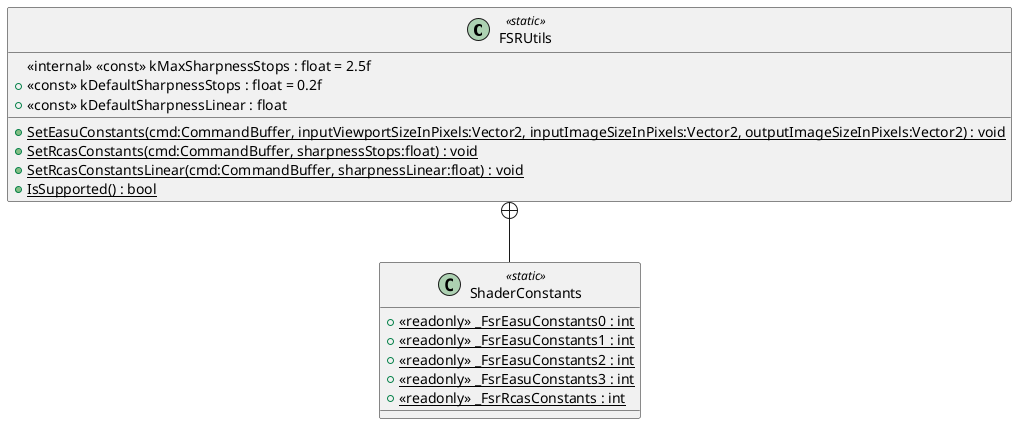 @startuml
class FSRUtils <<static>> {
    + {static} SetEasuConstants(cmd:CommandBuffer, inputViewportSizeInPixels:Vector2, inputImageSizeInPixels:Vector2, outputImageSizeInPixels:Vector2) : void
    <<internal>> <<const>> kMaxSharpnessStops : float = 2.5f
    + <<const>> kDefaultSharpnessStops : float = 0.2f
    + <<const>> kDefaultSharpnessLinear : float
    + {static} SetRcasConstants(cmd:CommandBuffer, sharpnessStops:float) : void
    + {static} SetRcasConstantsLinear(cmd:CommandBuffer, sharpnessLinear:float) : void
    + {static} IsSupported() : bool
}
class ShaderConstants <<static>> {
    + {static} <<readonly>> _FsrEasuConstants0 : int
    + {static} <<readonly>> _FsrEasuConstants1 : int
    + {static} <<readonly>> _FsrEasuConstants2 : int
    + {static} <<readonly>> _FsrEasuConstants3 : int
    + {static} <<readonly>> _FsrRcasConstants : int
}
FSRUtils +-- ShaderConstants
@enduml
